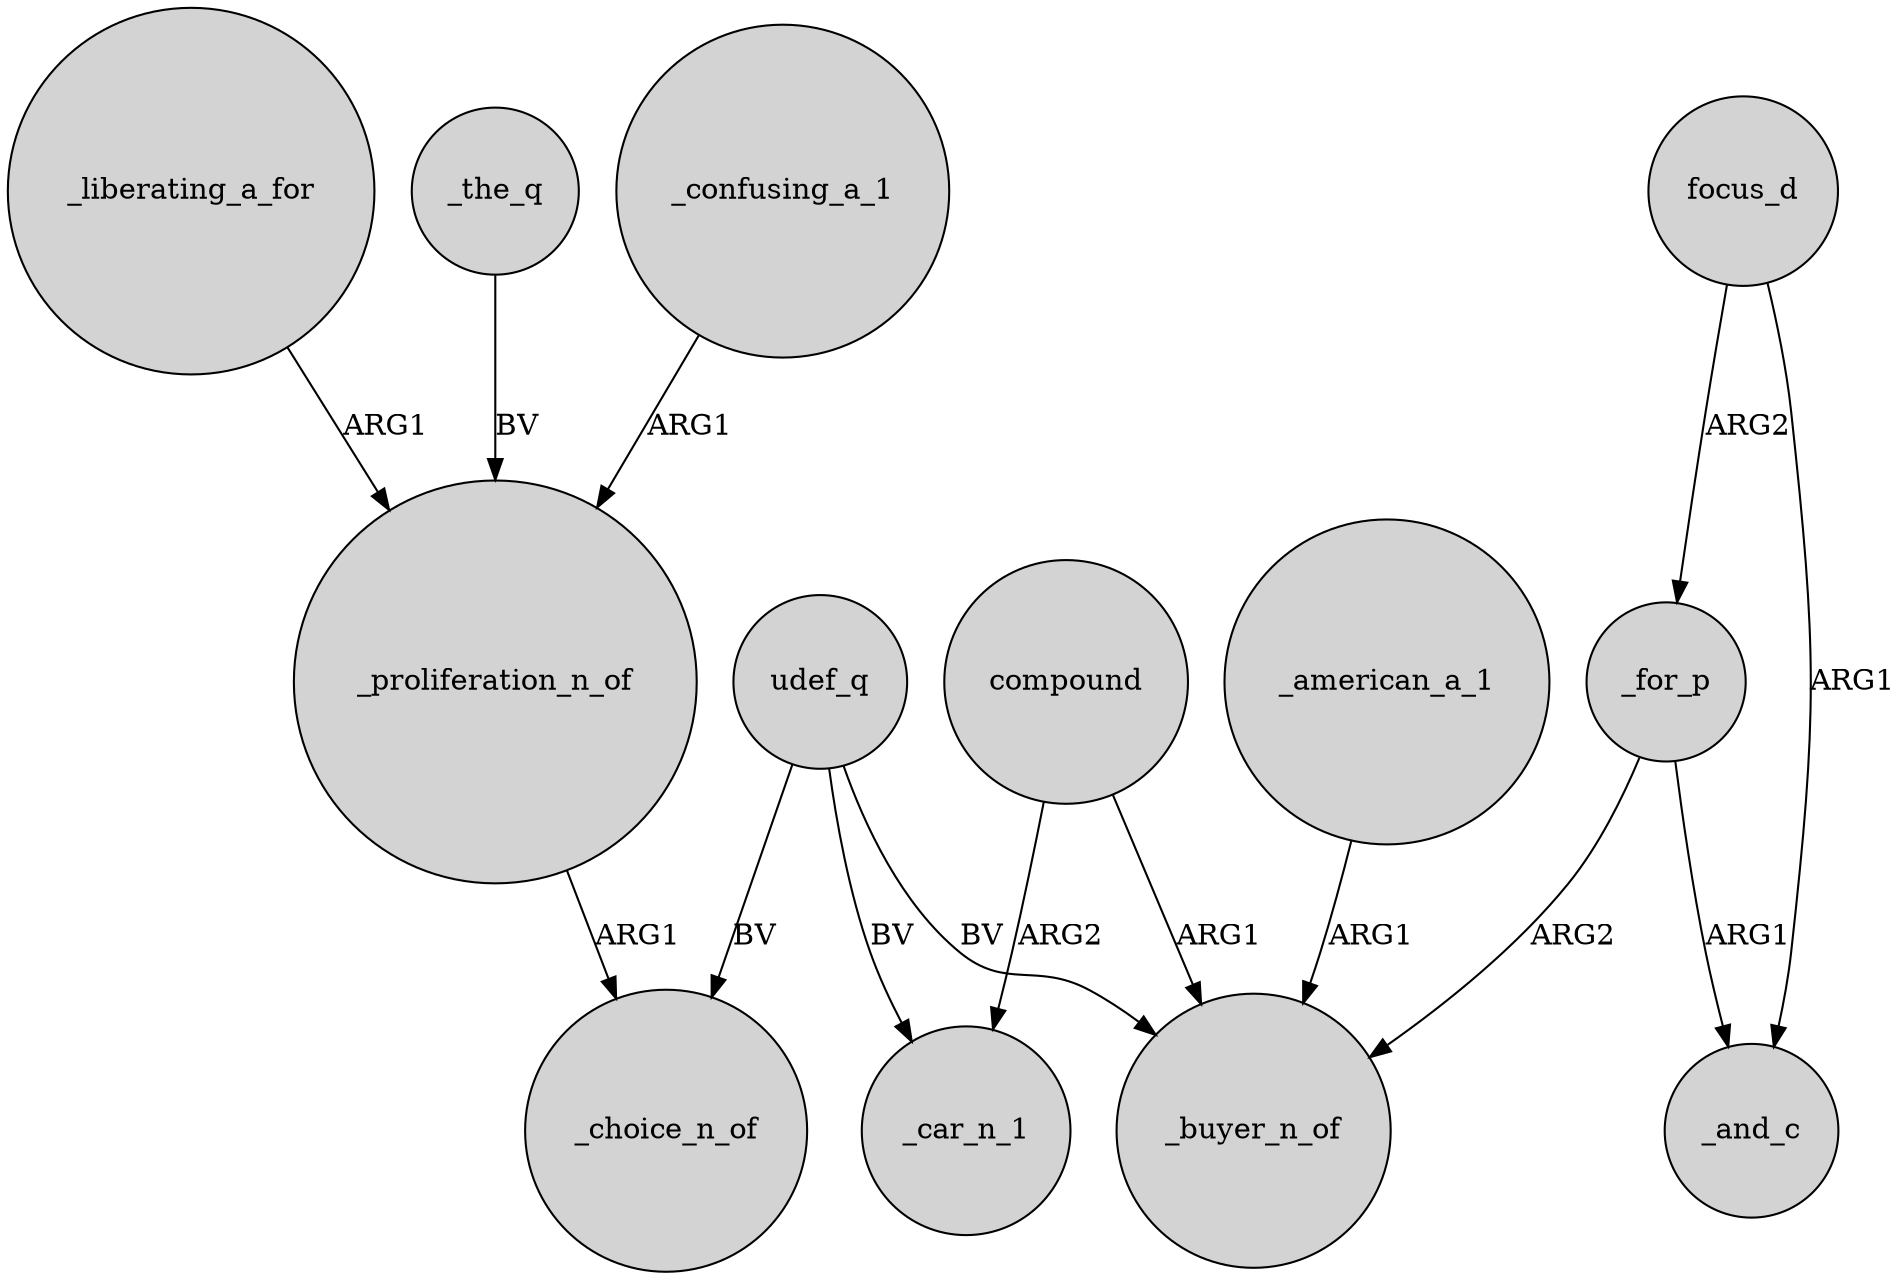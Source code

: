 digraph {
	node [shape=circle style=filled]
	_proliferation_n_of -> _choice_n_of [label=ARG1]
	compound -> _buyer_n_of [label=ARG1]
	_for_p -> _buyer_n_of [label=ARG2]
	udef_q -> _car_n_1 [label=BV]
	udef_q -> _choice_n_of [label=BV]
	_liberating_a_for -> _proliferation_n_of [label=ARG1]
	_american_a_1 -> _buyer_n_of [label=ARG1]
	_the_q -> _proliferation_n_of [label=BV]
	udef_q -> _buyer_n_of [label=BV]
	focus_d -> _for_p [label=ARG2]
	compound -> _car_n_1 [label=ARG2]
	focus_d -> _and_c [label=ARG1]
	_confusing_a_1 -> _proliferation_n_of [label=ARG1]
	_for_p -> _and_c [label=ARG1]
}
